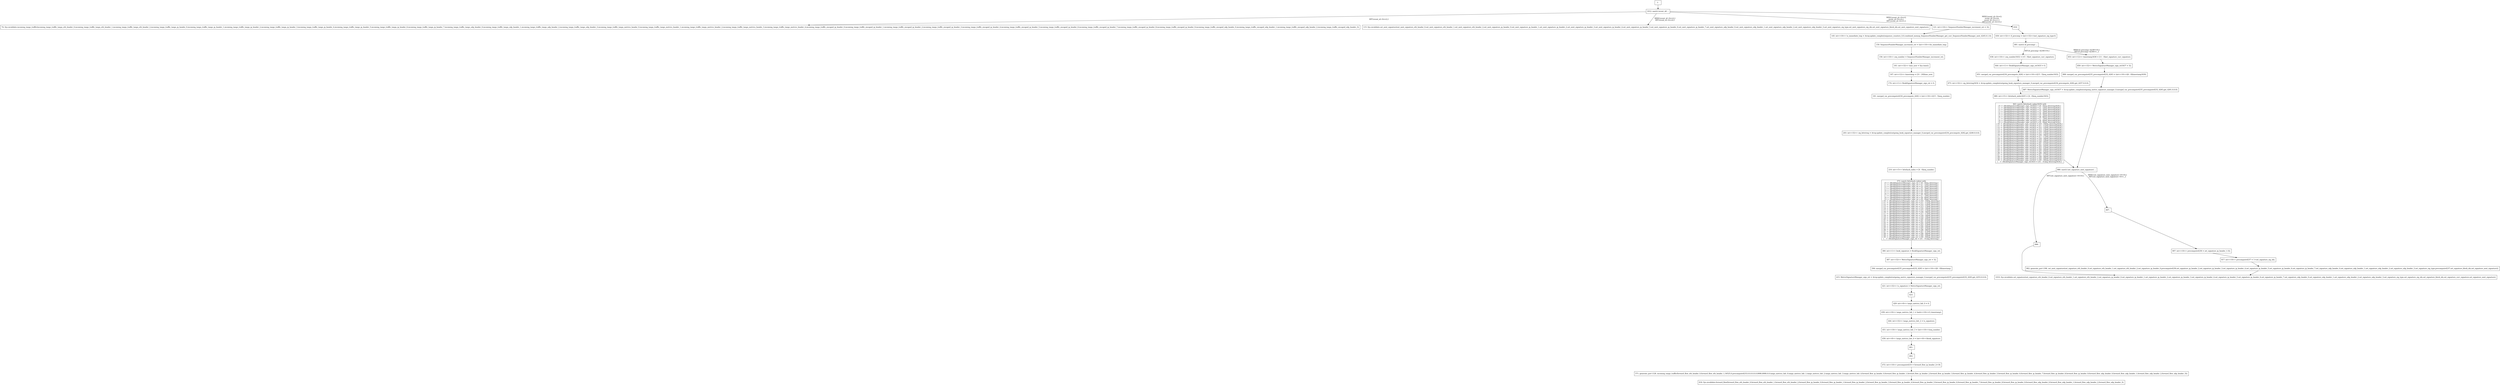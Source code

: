 digraph G {
  "1: " [shape=box, ];
  "74: Sys.invalidate.incoming_tango_traffic(incoming_tango_traffic_tango_eth_header_0,incoming_tango_traffic_tango_eth_header_1,incoming_tango_traffic_tango_eth_header_2,incoming_tango_traffic_tango_ip_header_0,incoming_tango_traffic_tango_ip_header_1,incoming_tango_traffic_tango_ip_header_2,incoming_tango_traffic_tango_ip_header_3,incoming_tango_traffic_tango_ip_header_4,incoming_tango_traffic_tango_ip_header_5,incoming_tango_traffic_tango_ip_header_6,incoming_tango_traffic_tango_ip_header_7,incoming_tango_traffic_tango_udp_header_0,incoming_tango_traffic_tango_udp_header_1,incoming_tango_traffic_tango_udp_header_2,incoming_tango_traffic_tango_udp_header_3,incoming_tango_traffic_tango_metrics_header_0,incoming_tango_traffic_tango_metrics_header_1,incoming_tango_traffic_tango_metrics_header_2,incoming_tango_traffic_tango_metrics_header_3,incoming_tango_traffic_tango_metrics_header_4,incoming_tango_traffic_encaped_ip_header_0,incoming_tango_traffic_encaped_ip_header_1,incoming_tango_traffic_encaped_ip_header_2,incoming_tango_traffic_encaped_ip_header_3,incoming_tango_traffic_encaped_ip_header_4,incoming_tango_traffic_encaped_ip_header_5,incoming_tango_traffic_encaped_ip_header_6,incoming_tango_traffic_encaped_ip_header_7,incoming_tango_traffic_encaped_ip_header_8,incoming_tango_traffic_encaped_ip_header_9,incoming_tango_traffic_encaped_udp_header_0,incoming_tango_traffic_encaped_udp_header_1,incoming_tango_traffic_encaped_udp_header_2,incoming_tango_traffic_encaped_udp_header_3);" [
  shape=box, ];
  "115: Sys.invalidate.set_next_signature(set_next_signature_eth_header_0,set_next_signature_eth_header_1,set_next_signature_eth_header_2,set_next_signature_ip_header_0,set_next_signature_ip_header_1,set_next_signature_ip_header_2,set_next_signature_ip_header_3,set_next_signature_ip_header_4,set_next_signature_ip_header_5,set_next_signature_ip_header_6,set_next_signature_ip_header_7,set_next_signature_udp_header_0,set_next_signature_udp_header_1,set_next_signature_udp_header_2,set_next_signature_udp_header_3,set_next_signature_sig_type,set_next_signature_sig_idx,set_next_signature_block_idx,set_next_signature_next_signature);" [
  shape=box, ];
  "121: int<<16>> SequenceNumberManager_increment_ret = 32;" [shape=box, ];
  "145: int<<16>> to_immediate_tmp = Array.update_complex(sequence_counters_0,0,combined_memop_SequenceNumberManager_get_curr_SequenceNumberManager_next_4245,0,1,0);" [
  shape=box, ];
  "150: SequenceNumberManager_increment_ret = (int<<16>>)to_immediate_tmp;" [
  shape=box, ];
  "156: int<<16>> seq_number = SequenceNumberManager_increment_ret;" [
  shape=box, ];
  "161: int<<32>> time_now = Sys.time();" [shape=box, ];
  "167: int<<12>> timestamp = [31 : 20]time_now;" [shape=box, ];
  "174: int<<1>> BookSignatureManager_sign_ret = 0;" [shape=box, ];
  "181: merged_var_precompute4234_precompute_4262 = (int<<16>>)[15 : 5]seq_number;" [
  shape=box, ];
  "203: int<<32>> sig_bitstring = Array.update_complex(outgoing_book_signature_manager_0,merged_var_precompute4234_precompute_4262,get_4249,0,0,0);" [
  shape=box, ];
  "210: int<<5>> bitwhack_index = [4 : 0]seq_number;" [shape=box, ];
  "373: match (bitwhack_index) with
| 0 -> {BookSignatureManager_sign_ret = [0 : 0]sig_bitstring;}
| 1 -> {BookSignatureManager_sign_ret = [1 : 1]sig_bitstring;}
| 2 -> {BookSignatureManager_sign_ret = [2 : 2]sig_bitstring;}
| 3 -> {BookSignatureManager_sign_ret = [3 : 3]sig_bitstring;}
| 4 -> {BookSignatureManager_sign_ret = [4 : 4]sig_bitstring;}
| 5 -> {BookSignatureManager_sign_ret = [5 : 5]sig_bitstring;}
| 6 -> {BookSignatureManager_sign_ret = [6 : 6]sig_bitstring;}
| 7 -> {BookSignatureManager_sign_ret = [7 : 7]sig_bitstring;}
| 8 -> {BookSignatureManager_sign_ret = [8 : 8]sig_bitstring;}
| 9 -> {BookSignatureManager_sign_ret = [9 : 9]sig_bitstring;}
| 10 -> {BookSignatureManager_sign_ret = [10 : 10]sig_bitstring;}
| 11 -> {BookSignatureManager_sign_ret = [11 : 11]sig_bitstring;}
| 12 -> {BookSignatureManager_sign_ret = [12 : 12]sig_bitstring;}
| 13 -> {BookSignatureManager_sign_ret = [13 : 13]sig_bitstring;}
| 14 -> {BookSignatureManager_sign_ret = [14 : 14]sig_bitstring;}
| 15 -> {BookSignatureManager_sign_ret = [15 : 15]sig_bitstring;}
| 16 -> {BookSignatureManager_sign_ret = [16 : 16]sig_bitstring;}
| 17 -> {BookSignatureManager_sign_ret = [17 : 17]sig_bitstring;}
| 18 -> {BookSignatureManager_sign_ret = [18 : 18]sig_bitstring;}
| 19 -> {BookSignatureManager_sign_ret = [19 : 19]sig_bitstring;}
| 20 -> {BookSignatureManager_sign_ret = [20 : 20]sig_bitstring;}
| 21 -> {BookSignatureManager_sign_ret = [21 : 21]sig_bitstring;}
| 22 -> {BookSignatureManager_sign_ret = [22 : 22]sig_bitstring;}
| 23 -> {BookSignatureManager_sign_ret = [23 : 23]sig_bitstring;}
| 24 -> {BookSignatureManager_sign_ret = [24 : 24]sig_bitstring;}
| 25 -> {BookSignatureManager_sign_ret = [25 : 25]sig_bitstring;}
| 26 -> {BookSignatureManager_sign_ret = [26 : 26]sig_bitstring;}
| 27 -> {BookSignatureManager_sign_ret = [27 : 27]sig_bitstring;}
| 28 -> {BookSignatureManager_sign_ret = [28 : 28]sig_bitstring;}
| 29 -> {BookSignatureManager_sign_ret = [29 : 29]sig_bitstring;}
| 30 -> {BookSignatureManager_sign_ret = [30 : 30]sig_bitstring;}
| _ -> {BookSignatureManager_sign_ret = [31 : 31]sig_bitstring;}" [
  shape=box, ];
  "380: int<<1>> book_signature = BookSignatureManager_sign_ret;" [shape=box, ];
  "387: int<<32>> MetricSignatureManager_sign_ret = 32;" [shape=box, ];
  "394: merged_var_precompute4235_precompute4232_4263 = (int<<16>>)[4 : 0]timestamp;" [
  shape=box, ];
  "415: MetricSignatureManager_sign_ret = Array.update_complex(outgoing_metric_signature_manager_0,merged_var_precompute4235_precompute4232_4263,get_4253,0,0,0);" [
  shape=box, ];
  "421: int<<32>> ts_signature = MetricSignatureManager_sign_ret;" [shape=box,
                                                                    ];
  "423: " [shape=box, ];
  "429: int<<8>> tango_metrics_hdr_0 = 0;" [shape=box, ];
  "439: int<<16>> tango_metrics_hdr_1 = hash<<16>>(1,timestamp);" [shape=box, ];
  "444: int<<32>> tango_metrics_hdr_2 = ts_signature;" [shape=box, ];
  "451: int<<16>> tango_metrics_hdr_3 = (int<<16>>)seq_number;" [shape=box, ];
  "458: int<<8>> tango_metrics_hdr_4 = (int<<8>>)book_signature;" [shape=box, ];
  "461: " [shape=box, ];
  "462: " [shape=box, ];
  "472: int<<16>> precompute4233 = forward_flow_ip_header_2+18;" [shape=box, ];
  "571: generate_port (128, incoming_tango_traffic(forward_flow_eth_header_0,forward_flow_eth_header_1,34525,0,precompute4233,0,0,0,0,0,0,8080,8080,0,0,tango_metrics_hdr_0,tango_metrics_hdr_1,tango_metrics_hdr_2,tango_metrics_hdr_3,tango_metrics_hdr_4,forward_flow_ip_header_0,forward_flow_ip_header_1,forward_flow_ip_header_2,forward_flow_ip_header_3,forward_flow_ip_header_4,forward_flow_ip_header_5,forward_flow_ip_header_6,forward_flow_ip_header_7,forward_flow_ip_header_8,forward_flow_ip_header_9,forward_flow_udp_header_0,forward_flow_udp_header_1,forward_flow_udp_header_2,forward_flow_udp_header_3));" [
  shape=box, ];
  "616: Sys.invalidate.forward_flow(forward_flow_eth_header_0,forward_flow_eth_header_1,forward_flow_eth_header_2,forward_flow_ip_header_0,forward_flow_ip_header_1,forward_flow_ip_header_2,forward_flow_ip_header_3,forward_flow_ip_header_4,forward_flow_ip_header_5,forward_flow_ip_header_6,forward_flow_ip_header_7,forward_flow_ip_header_8,forward_flow_ip_header_9,forward_flow_udp_header_0,forward_flow_udp_header_1,forward_flow_udp_header_2,forward_flow_udp_header_3);" [
  shape=box, ];
  "618: " [shape=box, ];
  "630: int<<32>> if_precomp = (int<<32>>)set_signature_sig_type-0;" [
  shape=box, ];
  "638: int<<16>> seq_number3432 = [15 : 0]set_signature_curr_signature;" [
  shape=box, ];
  "644: int<<1>> BookSignatureManager_sign_ret3433 = 0;" [shape=box, ];
  "651: merged_var_precompute4234_precompute_4262 = (int<<16>>)[15 : 5]seq_number3432;" [
  shape=box, ];
  "673: int<<32>> sig_bitstring3434 = Array.update_complex(outgoing_book_signature_manager_0,merged_var_precompute4234_precompute_4262,get_4257,0,0,0);" [
  shape=box, ];
  "680: int<<5>> bitwhack_index3435 = [4 : 0]seq_number3432;" [shape=box, ];
  "843: match (bitwhack_index3435) with
| 0 -> {BookSignatureManager_sign_ret3433 = [0 : 0]sig_bitstring3434;}
| 1 -> {BookSignatureManager_sign_ret3433 = [1 : 1]sig_bitstring3434;}
| 2 -> {BookSignatureManager_sign_ret3433 = [2 : 2]sig_bitstring3434;}
| 3 -> {BookSignatureManager_sign_ret3433 = [3 : 3]sig_bitstring3434;}
| 4 -> {BookSignatureManager_sign_ret3433 = [4 : 4]sig_bitstring3434;}
| 5 -> {BookSignatureManager_sign_ret3433 = [5 : 5]sig_bitstring3434;}
| 6 -> {BookSignatureManager_sign_ret3433 = [6 : 6]sig_bitstring3434;}
| 7 -> {BookSignatureManager_sign_ret3433 = [7 : 7]sig_bitstring3434;}
| 8 -> {BookSignatureManager_sign_ret3433 = [8 : 8]sig_bitstring3434;}
| 9 -> {BookSignatureManager_sign_ret3433 = [9 : 9]sig_bitstring3434;}
| 10 -> {BookSignatureManager_sign_ret3433 = [10 : 10]sig_bitstring3434;}
| 11 -> {BookSignatureManager_sign_ret3433 = [11 : 11]sig_bitstring3434;}
| 12 -> {BookSignatureManager_sign_ret3433 = [12 : 12]sig_bitstring3434;}
| 13 -> {BookSignatureManager_sign_ret3433 = [13 : 13]sig_bitstring3434;}
| 14 -> {BookSignatureManager_sign_ret3433 = [14 : 14]sig_bitstring3434;}
| 15 -> {BookSignatureManager_sign_ret3433 = [15 : 15]sig_bitstring3434;}
| 16 -> {BookSignatureManager_sign_ret3433 = [16 : 16]sig_bitstring3434;}
| 17 -> {BookSignatureManager_sign_ret3433 = [17 : 17]sig_bitstring3434;}
| 18 -> {BookSignatureManager_sign_ret3433 = [18 : 18]sig_bitstring3434;}
| 19 -> {BookSignatureManager_sign_ret3433 = [19 : 19]sig_bitstring3434;}
| 20 -> {BookSignatureManager_sign_ret3433 = [20 : 20]sig_bitstring3434;}
| 21 -> {BookSignatureManager_sign_ret3433 = [21 : 21]sig_bitstring3434;}
| 22 -> {BookSignatureManager_sign_ret3433 = [22 : 22]sig_bitstring3434;}
| 23 -> {BookSignatureManager_sign_ret3433 = [23 : 23]sig_bitstring3434;}
| 24 -> {BookSignatureManager_sign_ret3433 = [24 : 24]sig_bitstring3434;}
| 25 -> {BookSignatureManager_sign_ret3433 = [25 : 25]sig_bitstring3434;}
| 26 -> {BookSignatureManager_sign_ret3433 = [26 : 26]sig_bitstring3434;}
| 27 -> {BookSignatureManager_sign_ret3433 = [27 : 27]sig_bitstring3434;}
| 28 -> {BookSignatureManager_sign_ret3433 = [28 : 28]sig_bitstring3434;}
| 29 -> {BookSignatureManager_sign_ret3433 = [29 : 29]sig_bitstring3434;}
| 30 -> {BookSignatureManager_sign_ret3433 = [30 : 30]sig_bitstring3434;}
| _ -> {BookSignatureManager_sign_ret3433 = [31 : 31]sig_bitstring3434;}" [
  shape=box, ];
  "853: int<<12>> timestamp3436 = [11 : 0]set_signature_curr_signature;" [
  shape=box, ];
  "859: int<<32>> MetricSignatureManager_sign_ret3437 = 32;" [shape=box, ];
  "866: merged_var_precompute4235_precompute4232_4263 = (int<<16>>)[4 : 0]timestamp3436;" [
  shape=box, ];
  "887: MetricSignatureManager_sign_ret3437 = Array.update_complex(outgoing_metric_signature_manager_0,merged_var_precompute4235_precompute4232_4263,get_4261,0,0,0);" [
  shape=box, ];
  "891: match (if_precomp) ...
" [shape=box, ];
  "896: " [shape=box, ];
  "897: " [shape=box, ];
  "907: int<<16>> precompute4236 = set_signature_ip_header_1-32;" [shape=box, ];
  "917: int<<16>> precompute4237 = 1+set_signature_sig_idx;" [shape=box, ];
  "962: generate_port (196, set_next_signature(set_signature_eth_header_0,set_signature_eth_header_1,set_signature_eth_header_2,set_signature_ip_header_0,precompute4236,set_signature_ip_header_2,set_signature_ip_header_3,set_signature_ip_header_4,set_signature_ip_header_5,set_signature_ip_header_6,set_signature_ip_header_7,set_signature_udp_header_0,set_signature_udp_header_1,set_signature_udp_header_2,set_signature_udp_header_3,set_signature_sig_type,precompute4237,set_signature_block_idx,set_signature_next_signature));" [
  shape=box, ];
  "966: match (set_signature_next_signature) ...
" [shape=box, ];
  "1010: Sys.invalidate.set_signature(set_signature_eth_header_0,set_signature_eth_header_1,set_signature_eth_header_2,set_signature_ip_header_0,set_signature_ip_header_1,set_signature_ip_header_2,set_signature_ip_header_3,set_signature_ip_header_4,set_signature_ip_header_5,set_signature_ip_header_6,set_signature_ip_header_7,set_signature_udp_header_0,set_signature_udp_header_1,set_signature_udp_header_2,set_signature_udp_header_3,set_signature_sig_type,set_signature_sig_idx,set_signature_block_idx,set_signature_curr_signature,set_signature_next_signature);" [
  shape=box, ];
  "1012: match (event_id) ...
" [shape=box, ];
  
  
  "1: " -> "1012: match (event_id) ...
" [label="", ];
  "121: int<<16>> SequenceNumberManager_increment_ret = 32;" -> "145: int<<16>> to_immediate_tmp = Array.update_complex(sequence_counters_0,0,combined_memop_SequenceNumberManager_get_curr_SequenceNumberManager_next_4245,0,1,0);" [
  label="", ];
  "145: int<<16>> to_immediate_tmp = Array.update_complex(sequence_counters_0,0,combined_memop_SequenceNumberManager_get_curr_SequenceNumberManager_next_4245,0,1,0);" -> "150: SequenceNumberManager_increment_ret = (int<<16>>)to_immediate_tmp;" [
  label="", ];
  "150: SequenceNumberManager_increment_ret = (int<<16>>)to_immediate_tmp;" -> "156: int<<16>> seq_number = SequenceNumberManager_increment_ret;" [
  label="", ];
  "156: int<<16>> seq_number = SequenceNumberManager_increment_ret;" -> "161: int<<32>> time_now = Sys.time();" [
  label="", ];
  "161: int<<32>> time_now = Sys.time();" -> "167: int<<12>> timestamp = [31 : 20]time_now;" [
  label="", ];
  "167: int<<12>> timestamp = [31 : 20]time_now;" -> "174: int<<1>> BookSignatureManager_sign_ret = 0;" [
  label="", ];
  "174: int<<1>> BookSignatureManager_sign_ret = 0;" -> "181: merged_var_precompute4234_precompute_4262 = (int<<16>>)[15 : 5]seq_number;" [
  label="", ];
  "181: merged_var_precompute4234_precompute_4262 = (int<<16>>)[15 : 5]seq_number;" -> "203: int<<32>> sig_bitstring = Array.update_complex(outgoing_book_signature_manager_0,merged_var_precompute4234_precompute_4262,get_4249,0,0,0);" [
  label="", ];
  "203: int<<32>> sig_bitstring = Array.update_complex(outgoing_book_signature_manager_0,merged_var_precompute4234_precompute_4262,get_4249,0,0,0);" -> "210: int<<5>> bitwhack_index = [4 : 0]seq_number;" [
  label="", ];
  "210: int<<5>> bitwhack_index = [4 : 0]seq_number;" -> "373: match (bitwhack_index) with
| 0 -> {BookSignatureManager_sign_ret = [0 : 0]sig_bitstring;}
| 1 -> {BookSignatureManager_sign_ret = [1 : 1]sig_bitstring;}
| 2 -> {BookSignatureManager_sign_ret = [2 : 2]sig_bitstring;}
| 3 -> {BookSignatureManager_sign_ret = [3 : 3]sig_bitstring;}
| 4 -> {BookSignatureManager_sign_ret = [4 : 4]sig_bitstring;}
| 5 -> {BookSignatureManager_sign_ret = [5 : 5]sig_bitstring;}
| 6 -> {BookSignatureManager_sign_ret = [6 : 6]sig_bitstring;}
| 7 -> {BookSignatureManager_sign_ret = [7 : 7]sig_bitstring;}
| 8 -> {BookSignatureManager_sign_ret = [8 : 8]sig_bitstring;}
| 9 -> {BookSignatureManager_sign_ret = [9 : 9]sig_bitstring;}
| 10 -> {BookSignatureManager_sign_ret = [10 : 10]sig_bitstring;}
| 11 -> {BookSignatureManager_sign_ret = [11 : 11]sig_bitstring;}
| 12 -> {BookSignatureManager_sign_ret = [12 : 12]sig_bitstring;}
| 13 -> {BookSignatureManager_sign_ret = [13 : 13]sig_bitstring;}
| 14 -> {BookSignatureManager_sign_ret = [14 : 14]sig_bitstring;}
| 15 -> {BookSignatureManager_sign_ret = [15 : 15]sig_bitstring;}
| 16 -> {BookSignatureManager_sign_ret = [16 : 16]sig_bitstring;}
| 17 -> {BookSignatureManager_sign_ret = [17 : 17]sig_bitstring;}
| 18 -> {BookSignatureManager_sign_ret = [18 : 18]sig_bitstring;}
| 19 -> {BookSignatureManager_sign_ret = [19 : 19]sig_bitstring;}
| 20 -> {BookSignatureManager_sign_ret = [20 : 20]sig_bitstring;}
| 21 -> {BookSignatureManager_sign_ret = [21 : 21]sig_bitstring;}
| 22 -> {BookSignatureManager_sign_ret = [22 : 22]sig_bitstring;}
| 23 -> {BookSignatureManager_sign_ret = [23 : 23]sig_bitstring;}
| 24 -> {BookSignatureManager_sign_ret = [24 : 24]sig_bitstring;}
| 25 -> {BookSignatureManager_sign_ret = [25 : 25]sig_bitstring;}
| 26 -> {BookSignatureManager_sign_ret = [26 : 26]sig_bitstring;}
| 27 -> {BookSignatureManager_sign_ret = [27 : 27]sig_bitstring;}
| 28 -> {BookSignatureManager_sign_ret = [28 : 28]sig_bitstring;}
| 29 -> {BookSignatureManager_sign_ret = [29 : 29]sig_bitstring;}
| 30 -> {BookSignatureManager_sign_ret = [30 : 30]sig_bitstring;}
| _ -> {BookSignatureManager_sign_ret = [31 : 31]sig_bitstring;}" [
  label="", ];
  "373: match (bitwhack_index) with
| 0 -> {BookSignatureManager_sign_ret = [0 : 0]sig_bitstring;}
| 1 -> {BookSignatureManager_sign_ret = [1 : 1]sig_bitstring;}
| 2 -> {BookSignatureManager_sign_ret = [2 : 2]sig_bitstring;}
| 3 -> {BookSignatureManager_sign_ret = [3 : 3]sig_bitstring;}
| 4 -> {BookSignatureManager_sign_ret = [4 : 4]sig_bitstring;}
| 5 -> {BookSignatureManager_sign_ret = [5 : 5]sig_bitstring;}
| 6 -> {BookSignatureManager_sign_ret = [6 : 6]sig_bitstring;}
| 7 -> {BookSignatureManager_sign_ret = [7 : 7]sig_bitstring;}
| 8 -> {BookSignatureManager_sign_ret = [8 : 8]sig_bitstring;}
| 9 -> {BookSignatureManager_sign_ret = [9 : 9]sig_bitstring;}
| 10 -> {BookSignatureManager_sign_ret = [10 : 10]sig_bitstring;}
| 11 -> {BookSignatureManager_sign_ret = [11 : 11]sig_bitstring;}
| 12 -> {BookSignatureManager_sign_ret = [12 : 12]sig_bitstring;}
| 13 -> {BookSignatureManager_sign_ret = [13 : 13]sig_bitstring;}
| 14 -> {BookSignatureManager_sign_ret = [14 : 14]sig_bitstring;}
| 15 -> {BookSignatureManager_sign_ret = [15 : 15]sig_bitstring;}
| 16 -> {BookSignatureManager_sign_ret = [16 : 16]sig_bitstring;}
| 17 -> {BookSignatureManager_sign_ret = [17 : 17]sig_bitstring;}
| 18 -> {BookSignatureManager_sign_ret = [18 : 18]sig_bitstring;}
| 19 -> {BookSignatureManager_sign_ret = [19 : 19]sig_bitstring;}
| 20 -> {BookSignatureManager_sign_ret = [20 : 20]sig_bitstring;}
| 21 -> {BookSignatureManager_sign_ret = [21 : 21]sig_bitstring;}
| 22 -> {BookSignatureManager_sign_ret = [22 : 22]sig_bitstring;}
| 23 -> {BookSignatureManager_sign_ret = [23 : 23]sig_bitstring;}
| 24 -> {BookSignatureManager_sign_ret = [24 : 24]sig_bitstring;}
| 25 -> {BookSignatureManager_sign_ret = [25 : 25]sig_bitstring;}
| 26 -> {BookSignatureManager_sign_ret = [26 : 26]sig_bitstring;}
| 27 -> {BookSignatureManager_sign_ret = [27 : 27]sig_bitstring;}
| 28 -> {BookSignatureManager_sign_ret = [28 : 28]sig_bitstring;}
| 29 -> {BookSignatureManager_sign_ret = [29 : 29]sig_bitstring;}
| 30 -> {BookSignatureManager_sign_ret = [30 : 30]sig_bitstring;}
| _ -> {BookSignatureManager_sign_ret = [31 : 31]sig_bitstring;}" -> "380: int<<1>> book_signature = BookSignatureManager_sign_ret;" [
  label="", ];
  "380: int<<1>> book_signature = BookSignatureManager_sign_ret;" -> "387: int<<32>> MetricSignatureManager_sign_ret = 32;" [
  label="", ];
  "387: int<<32>> MetricSignatureManager_sign_ret = 32;" -> "394: merged_var_precompute4235_precompute4232_4263 = (int<<16>>)[4 : 0]timestamp;" [
  label="", ];
  "394: merged_var_precompute4235_precompute4232_4263 = (int<<16>>)[4 : 0]timestamp;" -> "415: MetricSignatureManager_sign_ret = Array.update_complex(outgoing_metric_signature_manager_0,merged_var_precompute4235_precompute4232_4263,get_4253,0,0,0);" [
  label="", ];
  "415: MetricSignatureManager_sign_ret = Array.update_complex(outgoing_metric_signature_manager_0,merged_var_precompute4235_precompute4232_4263,get_4253,0,0,0);" -> "421: int<<32>> ts_signature = MetricSignatureManager_sign_ret;" [
  label="", ];
  "421: int<<32>> ts_signature = MetricSignatureManager_sign_ret;" -> "423: " [
  label="", ];
  "423: " -> "429: int<<8>> tango_metrics_hdr_0 = 0;" [label="", ];
  "429: int<<8>> tango_metrics_hdr_0 = 0;" -> "439: int<<16>> tango_metrics_hdr_1 = hash<<16>>(1,timestamp);" [
  label="", ];
  "439: int<<16>> tango_metrics_hdr_1 = hash<<16>>(1,timestamp);" -> "444: int<<32>> tango_metrics_hdr_2 = ts_signature;" [
  label="", ];
  "444: int<<32>> tango_metrics_hdr_2 = ts_signature;" -> "451: int<<16>> tango_metrics_hdr_3 = (int<<16>>)seq_number;" [
  label="", ];
  "451: int<<16>> tango_metrics_hdr_3 = (int<<16>>)seq_number;" -> "458: int<<8>> tango_metrics_hdr_4 = (int<<8>>)book_signature;" [
  label="", ];
  "458: int<<8>> tango_metrics_hdr_4 = (int<<8>>)book_signature;" -> "461: " [
  label="", ];
  "461: " -> "462: " [label="", ];
  "462: " -> "472: int<<16>> precompute4233 = forward_flow_ip_header_2+18;" [
  label="", ];
  "472: int<<16>> precompute4233 = forward_flow_ip_header_2+18;" -> "571: generate_port (128, incoming_tango_traffic(forward_flow_eth_header_0,forward_flow_eth_header_1,34525,0,precompute4233,0,0,0,0,0,0,8080,8080,0,0,tango_metrics_hdr_0,tango_metrics_hdr_1,tango_metrics_hdr_2,tango_metrics_hdr_3,tango_metrics_hdr_4,forward_flow_ip_header_0,forward_flow_ip_header_1,forward_flow_ip_header_2,forward_flow_ip_header_3,forward_flow_ip_header_4,forward_flow_ip_header_5,forward_flow_ip_header_6,forward_flow_ip_header_7,forward_flow_ip_header_8,forward_flow_ip_header_9,forward_flow_udp_header_0,forward_flow_udp_header_1,forward_flow_udp_header_2,forward_flow_udp_header_3));" [
  label="", ];
  "571: generate_port (128, incoming_tango_traffic(forward_flow_eth_header_0,forward_flow_eth_header_1,34525,0,precompute4233,0,0,0,0,0,0,8080,8080,0,0,tango_metrics_hdr_0,tango_metrics_hdr_1,tango_metrics_hdr_2,tango_metrics_hdr_3,tango_metrics_hdr_4,forward_flow_ip_header_0,forward_flow_ip_header_1,forward_flow_ip_header_2,forward_flow_ip_header_3,forward_flow_ip_header_4,forward_flow_ip_header_5,forward_flow_ip_header_6,forward_flow_ip_header_7,forward_flow_ip_header_8,forward_flow_ip_header_9,forward_flow_udp_header_0,forward_flow_udp_header_1,forward_flow_udp_header_2,forward_flow_udp_header_3));" -> "616: Sys.invalidate.forward_flow(forward_flow_eth_header_0,forward_flow_eth_header_1,forward_flow_eth_header_2,forward_flow_ip_header_0,forward_flow_ip_header_1,forward_flow_ip_header_2,forward_flow_ip_header_3,forward_flow_ip_header_4,forward_flow_ip_header_5,forward_flow_ip_header_6,forward_flow_ip_header_7,forward_flow_ip_header_8,forward_flow_ip_header_9,forward_flow_udp_header_0,forward_flow_udp_header_1,forward_flow_udp_header_2,forward_flow_udp_header_3);" [
  label="", ];
  "618: " -> "630: int<<32>> if_precomp = (int<<32>>)set_signature_sig_type-0;" [
  label="", ];
  "630: int<<32>> if_precomp = (int<<32>>)set_signature_sig_type-0;" -> "891: match (if_precomp) ...
" [
  label="", ];
  "638: int<<16>> seq_number3432 = [15 : 0]set_signature_curr_signature;" -> "644: int<<1>> BookSignatureManager_sign_ret3433 = 0;" [
  label="", ];
  "644: int<<1>> BookSignatureManager_sign_ret3433 = 0;" -> "651: merged_var_precompute4234_precompute_4262 = (int<<16>>)[15 : 5]seq_number3432;" [
  label="", ];
  "651: merged_var_precompute4234_precompute_4262 = (int<<16>>)[15 : 5]seq_number3432;" -> "673: int<<32>> sig_bitstring3434 = Array.update_complex(outgoing_book_signature_manager_0,merged_var_precompute4234_precompute_4262,get_4257,0,0,0);" [
  label="", ];
  "673: int<<32>> sig_bitstring3434 = Array.update_complex(outgoing_book_signature_manager_0,merged_var_precompute4234_precompute_4262,get_4257,0,0,0);" -> "680: int<<5>> bitwhack_index3435 = [4 : 0]seq_number3432;" [
  label="", ];
  "680: int<<5>> bitwhack_index3435 = [4 : 0]seq_number3432;" -> "843: match (bitwhack_index3435) with
| 0 -> {BookSignatureManager_sign_ret3433 = [0 : 0]sig_bitstring3434;}
| 1 -> {BookSignatureManager_sign_ret3433 = [1 : 1]sig_bitstring3434;}
| 2 -> {BookSignatureManager_sign_ret3433 = [2 : 2]sig_bitstring3434;}
| 3 -> {BookSignatureManager_sign_ret3433 = [3 : 3]sig_bitstring3434;}
| 4 -> {BookSignatureManager_sign_ret3433 = [4 : 4]sig_bitstring3434;}
| 5 -> {BookSignatureManager_sign_ret3433 = [5 : 5]sig_bitstring3434;}
| 6 -> {BookSignatureManager_sign_ret3433 = [6 : 6]sig_bitstring3434;}
| 7 -> {BookSignatureManager_sign_ret3433 = [7 : 7]sig_bitstring3434;}
| 8 -> {BookSignatureManager_sign_ret3433 = [8 : 8]sig_bitstring3434;}
| 9 -> {BookSignatureManager_sign_ret3433 = [9 : 9]sig_bitstring3434;}
| 10 -> {BookSignatureManager_sign_ret3433 = [10 : 10]sig_bitstring3434;}
| 11 -> {BookSignatureManager_sign_ret3433 = [11 : 11]sig_bitstring3434;}
| 12 -> {BookSignatureManager_sign_ret3433 = [12 : 12]sig_bitstring3434;}
| 13 -> {BookSignatureManager_sign_ret3433 = [13 : 13]sig_bitstring3434;}
| 14 -> {BookSignatureManager_sign_ret3433 = [14 : 14]sig_bitstring3434;}
| 15 -> {BookSignatureManager_sign_ret3433 = [15 : 15]sig_bitstring3434;}
| 16 -> {BookSignatureManager_sign_ret3433 = [16 : 16]sig_bitstring3434;}
| 17 -> {BookSignatureManager_sign_ret3433 = [17 : 17]sig_bitstring3434;}
| 18 -> {BookSignatureManager_sign_ret3433 = [18 : 18]sig_bitstring3434;}
| 19 -> {BookSignatureManager_sign_ret3433 = [19 : 19]sig_bitstring3434;}
| 20 -> {BookSignatureManager_sign_ret3433 = [20 : 20]sig_bitstring3434;}
| 21 -> {BookSignatureManager_sign_ret3433 = [21 : 21]sig_bitstring3434;}
| 22 -> {BookSignatureManager_sign_ret3433 = [22 : 22]sig_bitstring3434;}
| 23 -> {BookSignatureManager_sign_ret3433 = [23 : 23]sig_bitstring3434;}
| 24 -> {BookSignatureManager_sign_ret3433 = [24 : 24]sig_bitstring3434;}
| 25 -> {BookSignatureManager_sign_ret3433 = [25 : 25]sig_bitstring3434;}
| 26 -> {BookSignatureManager_sign_ret3433 = [26 : 26]sig_bitstring3434;}
| 27 -> {BookSignatureManager_sign_ret3433 = [27 : 27]sig_bitstring3434;}
| 28 -> {BookSignatureManager_sign_ret3433 = [28 : 28]sig_bitstring3434;}
| 29 -> {BookSignatureManager_sign_ret3433 = [29 : 29]sig_bitstring3434;}
| 30 -> {BookSignatureManager_sign_ret3433 = [30 : 30]sig_bitstring3434;}
| _ -> {BookSignatureManager_sign_ret3433 = [31 : 31]sig_bitstring3434;}" [
  label="", ];
  "843: match (bitwhack_index3435) with
| 0 -> {BookSignatureManager_sign_ret3433 = [0 : 0]sig_bitstring3434;}
| 1 -> {BookSignatureManager_sign_ret3433 = [1 : 1]sig_bitstring3434;}
| 2 -> {BookSignatureManager_sign_ret3433 = [2 : 2]sig_bitstring3434;}
| 3 -> {BookSignatureManager_sign_ret3433 = [3 : 3]sig_bitstring3434;}
| 4 -> {BookSignatureManager_sign_ret3433 = [4 : 4]sig_bitstring3434;}
| 5 -> {BookSignatureManager_sign_ret3433 = [5 : 5]sig_bitstring3434;}
| 6 -> {BookSignatureManager_sign_ret3433 = [6 : 6]sig_bitstring3434;}
| 7 -> {BookSignatureManager_sign_ret3433 = [7 : 7]sig_bitstring3434;}
| 8 -> {BookSignatureManager_sign_ret3433 = [8 : 8]sig_bitstring3434;}
| 9 -> {BookSignatureManager_sign_ret3433 = [9 : 9]sig_bitstring3434;}
| 10 -> {BookSignatureManager_sign_ret3433 = [10 : 10]sig_bitstring3434;}
| 11 -> {BookSignatureManager_sign_ret3433 = [11 : 11]sig_bitstring3434;}
| 12 -> {BookSignatureManager_sign_ret3433 = [12 : 12]sig_bitstring3434;}
| 13 -> {BookSignatureManager_sign_ret3433 = [13 : 13]sig_bitstring3434;}
| 14 -> {BookSignatureManager_sign_ret3433 = [14 : 14]sig_bitstring3434;}
| 15 -> {BookSignatureManager_sign_ret3433 = [15 : 15]sig_bitstring3434;}
| 16 -> {BookSignatureManager_sign_ret3433 = [16 : 16]sig_bitstring3434;}
| 17 -> {BookSignatureManager_sign_ret3433 = [17 : 17]sig_bitstring3434;}
| 18 -> {BookSignatureManager_sign_ret3433 = [18 : 18]sig_bitstring3434;}
| 19 -> {BookSignatureManager_sign_ret3433 = [19 : 19]sig_bitstring3434;}
| 20 -> {BookSignatureManager_sign_ret3433 = [20 : 20]sig_bitstring3434;}
| 21 -> {BookSignatureManager_sign_ret3433 = [21 : 21]sig_bitstring3434;}
| 22 -> {BookSignatureManager_sign_ret3433 = [22 : 22]sig_bitstring3434;}
| 23 -> {BookSignatureManager_sign_ret3433 = [23 : 23]sig_bitstring3434;}
| 24 -> {BookSignatureManager_sign_ret3433 = [24 : 24]sig_bitstring3434;}
| 25 -> {BookSignatureManager_sign_ret3433 = [25 : 25]sig_bitstring3434;}
| 26 -> {BookSignatureManager_sign_ret3433 = [26 : 26]sig_bitstring3434;}
| 27 -> {BookSignatureManager_sign_ret3433 = [27 : 27]sig_bitstring3434;}
| 28 -> {BookSignatureManager_sign_ret3433 = [28 : 28]sig_bitstring3434;}
| 29 -> {BookSignatureManager_sign_ret3433 = [29 : 29]sig_bitstring3434;}
| 30 -> {BookSignatureManager_sign_ret3433 = [30 : 30]sig_bitstring3434;}
| _ -> {BookSignatureManager_sign_ret3433 = [31 : 31]sig_bitstring3434;}" -> "966: match (set_signature_next_signature) ...
" [
  label="", ];
  "853: int<<12>> timestamp3436 = [11 : 0]set_signature_curr_signature;" -> "859: int<<32>> MetricSignatureManager_sign_ret3437 = 32;" [
  label="", ];
  "859: int<<32>> MetricSignatureManager_sign_ret3437 = 32;" -> "866: merged_var_precompute4235_precompute4232_4263 = (int<<16>>)[4 : 0]timestamp3436;" [
  label="", ];
  "866: merged_var_precompute4235_precompute4232_4263 = (int<<16>>)[4 : 0]timestamp3436;" -> "887: MetricSignatureManager_sign_ret3437 = Array.update_complex(outgoing_metric_signature_manager_0,merged_var_precompute4235_precompute4232_4263,get_4261,0,0,0);" [
  label="", ];
  "887: MetricSignatureManager_sign_ret3437 = Array.update_complex(outgoing_metric_signature_manager_0,merged_var_precompute4235_precompute4232_4263,get_4261,0,0,0);" -> "966: match (set_signature_next_signature) ...
" [
  label="", ];
  "891: match (if_precomp) ...
" -> "638: int<<16>> seq_number3432 = [15 : 0]set_signature_curr_signature;" [
  label="HIT{if_precomp~4238==0;}", ];
  "891: match (if_precomp) ...
" -> "853: int<<12>> timestamp3436 = [11 : 0]set_signature_curr_signature;" [
  label="MISS{if_precomp~4238==0;}
HIT{if_precomp~4238==_;}", ];
  "896: " -> "1010: Sys.invalidate.set_signature(set_signature_eth_header_0,set_signature_eth_header_1,set_signature_eth_header_2,set_signature_ip_header_0,set_signature_ip_header_1,set_signature_ip_header_2,set_signature_ip_header_3,set_signature_ip_header_4,set_signature_ip_header_5,set_signature_ip_header_6,set_signature_ip_header_7,set_signature_udp_header_0,set_signature_udp_header_1,set_signature_udp_header_2,set_signature_udp_header_3,set_signature_sig_type,set_signature_sig_idx,set_signature_block_idx,set_signature_curr_signature,set_signature_next_signature);" [
  label="", ];
  "897: " -> "907: int<<16>> precompute4236 = set_signature_ip_header_1-32;" [
  label="", ];
  "907: int<<16>> precompute4236 = set_signature_ip_header_1-32;" -> "917: int<<16>> precompute4237 = 1+set_signature_sig_idx;" [
  label="", ];
  "917: int<<16>> precompute4237 = 1+set_signature_sig_idx;" -> "962: generate_port (196, set_next_signature(set_signature_eth_header_0,set_signature_eth_header_1,set_signature_eth_header_2,set_signature_ip_header_0,precompute4236,set_signature_ip_header_2,set_signature_ip_header_3,set_signature_ip_header_4,set_signature_ip_header_5,set_signature_ip_header_6,set_signature_ip_header_7,set_signature_udp_header_0,set_signature_udp_header_1,set_signature_udp_header_2,set_signature_udp_header_3,set_signature_sig_type,precompute4237,set_signature_block_idx,set_signature_next_signature));" [
  label="", ];
  "962: generate_port (196, set_next_signature(set_signature_eth_header_0,set_signature_eth_header_1,set_signature_eth_header_2,set_signature_ip_header_0,precompute4236,set_signature_ip_header_2,set_signature_ip_header_3,set_signature_ip_header_4,set_signature_ip_header_5,set_signature_ip_header_6,set_signature_ip_header_7,set_signature_udp_header_0,set_signature_udp_header_1,set_signature_udp_header_2,set_signature_udp_header_3,set_signature_sig_type,precompute4237,set_signature_block_idx,set_signature_next_signature));" -> "1010: Sys.invalidate.set_signature(set_signature_eth_header_0,set_signature_eth_header_1,set_signature_eth_header_2,set_signature_ip_header_0,set_signature_ip_header_1,set_signature_ip_header_2,set_signature_ip_header_3,set_signature_ip_header_4,set_signature_ip_header_5,set_signature_ip_header_6,set_signature_ip_header_7,set_signature_udp_header_0,set_signature_udp_header_1,set_signature_udp_header_2,set_signature_udp_header_3,set_signature_sig_type,set_signature_sig_idx,set_signature_block_idx,set_signature_curr_signature,set_signature_next_signature);" [
  label="", ];
  "966: match (set_signature_next_signature) ...
" -> "896: " [label="HIT{set_signature_next_signature~0==0;}",
                                                               ];
  "966: match (set_signature_next_signature) ...
" -> "897: " [label="MISS{set_signature_next_signature~0==0;}
HIT{set_signature_next_signature~0==_;}",
                                                               ];
  "1012: match (event_id) ...
" -> "74: Sys.invalidate.incoming_tango_traffic(incoming_tango_traffic_tango_eth_header_0,incoming_tango_traffic_tango_eth_header_1,incoming_tango_traffic_tango_eth_header_2,incoming_tango_traffic_tango_ip_header_0,incoming_tango_traffic_tango_ip_header_1,incoming_tango_traffic_tango_ip_header_2,incoming_tango_traffic_tango_ip_header_3,incoming_tango_traffic_tango_ip_header_4,incoming_tango_traffic_tango_ip_header_5,incoming_tango_traffic_tango_ip_header_6,incoming_tango_traffic_tango_ip_header_7,incoming_tango_traffic_tango_udp_header_0,incoming_tango_traffic_tango_udp_header_1,incoming_tango_traffic_tango_udp_header_2,incoming_tango_traffic_tango_udp_header_3,incoming_tango_traffic_tango_metrics_header_0,incoming_tango_traffic_tango_metrics_header_1,incoming_tango_traffic_tango_metrics_header_2,incoming_tango_traffic_tango_metrics_header_3,incoming_tango_traffic_tango_metrics_header_4,incoming_tango_traffic_encaped_ip_header_0,incoming_tango_traffic_encaped_ip_header_1,incoming_tango_traffic_encaped_ip_header_2,incoming_tango_traffic_encaped_ip_header_3,incoming_tango_traffic_encaped_ip_header_4,incoming_tango_traffic_encaped_ip_header_5,incoming_tango_traffic_encaped_ip_header_6,incoming_tango_traffic_encaped_ip_header_7,incoming_tango_traffic_encaped_ip_header_8,incoming_tango_traffic_encaped_ip_header_9,incoming_tango_traffic_encaped_udp_header_0,incoming_tango_traffic_encaped_udp_header_1,incoming_tango_traffic_encaped_udp_header_2,incoming_tango_traffic_encaped_udp_header_3);" [
  label="HIT{event_id~0==2;}", ];
  "1012: match (event_id) ...
" -> "115: Sys.invalidate.set_next_signature(set_next_signature_eth_header_0,set_next_signature_eth_header_1,set_next_signature_eth_header_2,set_next_signature_ip_header_0,set_next_signature_ip_header_1,set_next_signature_ip_header_2,set_next_signature_ip_header_3,set_next_signature_ip_header_4,set_next_signature_ip_header_5,set_next_signature_ip_header_6,set_next_signature_ip_header_7,set_next_signature_udp_header_0,set_next_signature_udp_header_1,set_next_signature_udp_header_2,set_next_signature_udp_header_3,set_next_signature_sig_type,set_next_signature_sig_idx,set_next_signature_block_idx,set_next_signature_next_signature);" [
  label="MISS{event_id~0==2;}
HIT{event_id~0==4;}", ];
  "1012: match (event_id) ...
" -> "121: int<<16>> SequenceNumberManager_increment_ret = 32;" [
  label="MISS{event_id~0==2;
event_id~0==4;}
HIT{event_id~0==1;}", ];
  "1012: match (event_id) ...
" -> "618: " [label="MISS{event_id~0==2;
event_id~0==4;
event_id~0==1;}
HIT{event_id~0==3;}",
                                            ];
  
  }